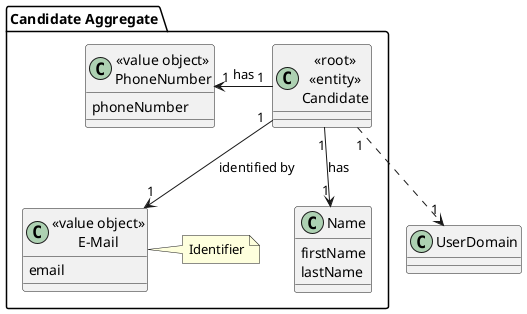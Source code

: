 @startuml
'https://plantuml.com/class-diagram

package "Candidate Aggregate"{
    class "«root»\n«entity»\nCandidate" as Candidate{

    }
    note as EmailCandidate
                      Identifier
                     end note


    class "Name" as Name {
        firstName
        lastName
    }

    class "«value object»\nPhoneNumber" as PhoneNumber{
    phoneNumber
    }

     class "«value object»\nE-Mail" as EMail{
     email
     }

}

class UserDomain{
}
EmailCandidate.EMail
Candidate "1"-->"1" EMail :identified by
PhoneNumber "1"<-"1" Candidate :has
Candidate"1" --> "1" Name : has

Candidate "1"..>"1" UserDomain

@enduml